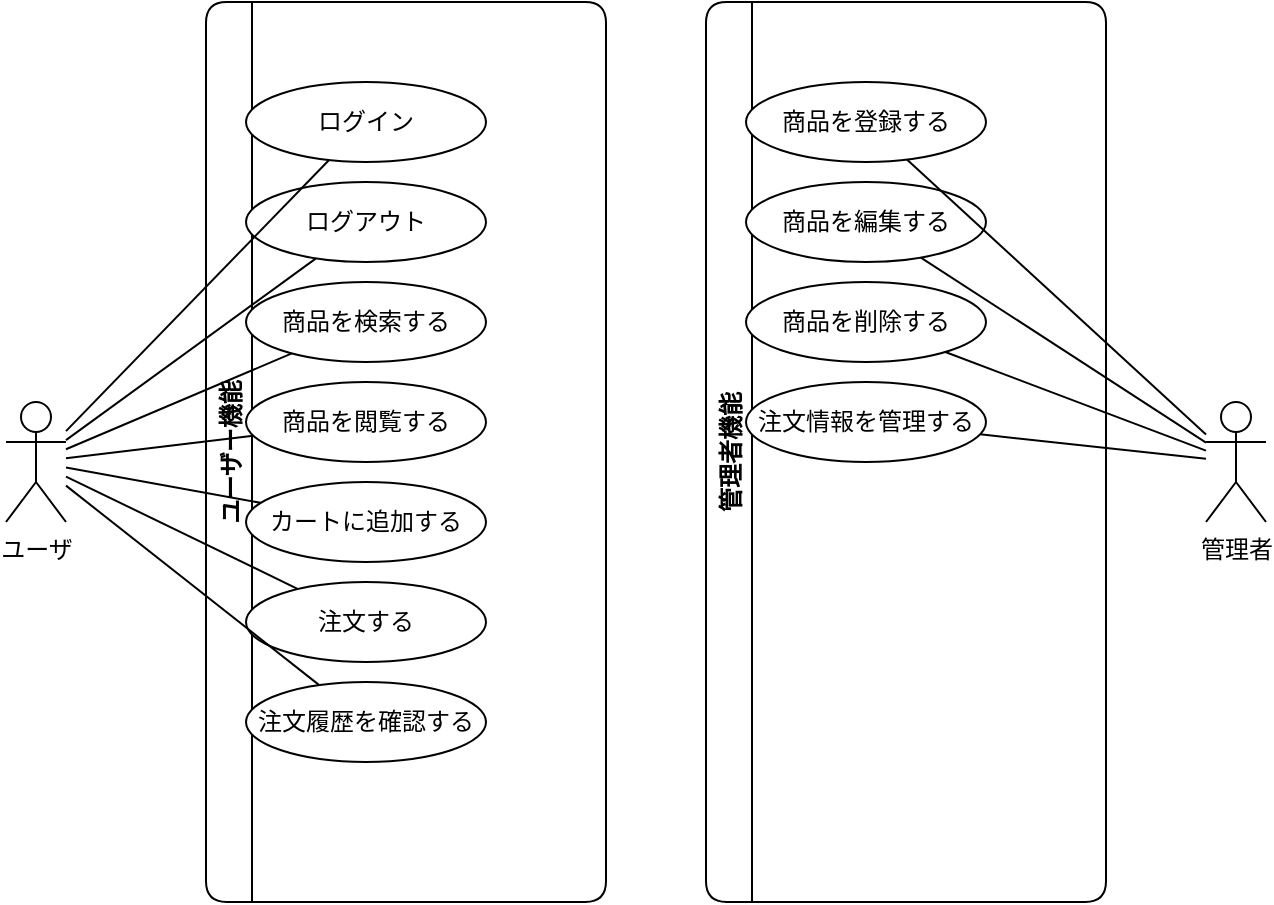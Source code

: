 <mxfile version="28.2.2" editor="www.diagrams.net">
  <diagram id="usecase_ec" name="ページ1">
    <mxGraphModel dx="1176" dy="713" grid="1" gridSize="10" guides="1" tooltips="1" connect="1" arrows="1" fold="1" page="1" pageScale="1" pageWidth="827" pageHeight="1169" math="0" shadow="0">
      <root>
        <mxCell id="0"/>
        <mxCell id="1" parent="0"/>

        <!-- アクター -->
        <mxCell id="user" value="ユーザ" style="shape=umlActor;verticalLabelPosition=bottom;verticalAlign=top;html=1;" vertex="1" parent="1">
          <mxGeometry x="100" y="300" width="30" height="60" as="geometry"/>
        </mxCell>
        <mxCell id="admin" value="管理者" style="shape=umlActor;verticalLabelPosition=bottom;verticalAlign=top;html=1;" vertex="1" parent="1">
          <mxGeometry x="700" y="300" width="30" height="60" as="geometry"/>
        </mxCell>

        <!-- ユーザー機能 -->
        <mxCell id="user_system" value="ユーザー機能" style="swimlane;fontStyle=1;childLayout=stackLayout;horizontal=0;rounded=1;horizontalStack=0;resizeParent=1;collapsible=0;" vertex="1" parent="1">
          <mxGeometry x="200" y="100" width="200" height="450" as="geometry"/>
        </mxCell>

        <!-- 管理者機能 -->
        <mxCell id="admin_system" value="管理者機能" style="swimlane;fontStyle=1;childLayout=stackLayout;horizontal=0;rounded=1;horizontalStack=0;resizeParent=1;collapsible=0;" vertex="1" parent="1">
          <mxGeometry x="450" y="100" width="200" height="450" as="geometry"/>
        </mxCell>

        <!-- ユースケース（ユーザー側） -->
        <mxCell id="uc01" value="ログイン" style="ellipse;whiteSpace=wrap;html=1;" vertex="1" parent="user_system">
          <mxGeometry x="20" y="40" width="120" height="40" as="geometry"/>
        </mxCell>
        <mxCell id="uc02" value="ログアウト" style="ellipse;whiteSpace=wrap;html=1;" vertex="1" parent="user_system">
          <mxGeometry x="20" y="90" width="120" height="40" as="geometry"/>
        </mxCell>
        <mxCell id="uc03" value="商品を検索する" style="ellipse;whiteSpace=wrap;html=1;" vertex="1" parent="user_system">
          <mxGeometry x="20" y="140" width="120" height="40" as="geometry"/>
        </mxCell>
        <mxCell id="uc04" value="商品を閲覧する" style="ellipse;whiteSpace=wrap;html=1;" vertex="1" parent="user_system">
          <mxGeometry x="20" y="190" width="120" height="40" as="geometry"/>
        </mxCell>
        <mxCell id="uc05" value="カートに追加する" style="ellipse;whiteSpace=wrap;html=1;" vertex="1" parent="user_system">
          <mxGeometry x="20" y="240" width="120" height="40" as="geometry"/>
        </mxCell>
        <mxCell id="uc06" value="注文する" style="ellipse;whiteSpace=wrap;html=1;" vertex="1" parent="user_system">
          <mxGeometry x="20" y="290" width="120" height="40" as="geometry"/>
        </mxCell>
        <mxCell id="uc07" value="注文履歴を確認する" style="ellipse;whiteSpace=wrap;html=1;" vertex="1" parent="user_system">
          <mxGeometry x="20" y="340" width="120" height="40" as="geometry"/>
        </mxCell>

        <!-- ユースケース（管理者側） -->
        <mxCell id="uc08" value="商品を登録する" style="ellipse;whiteSpace=wrap;html=1;" vertex="1" parent="admin_system">
          <mxGeometry x="20" y="40" width="120" height="40" as="geometry"/>
        </mxCell>
        <mxCell id="uc09" value="商品を編集する" style="ellipse;whiteSpace=wrap;html=1;" vertex="1" parent="admin_system">
          <mxGeometry x="20" y="90" width="120" height="40" as="geometry"/>
        </mxCell>
        <mxCell id="uc10" value="商品を削除する" style="ellipse;whiteSpace=wrap;html=1;" vertex="1" parent="admin_system">
          <mxGeometry x="20" y="140" width="120" height="40" as="geometry"/>
        </mxCell>
        <mxCell id="uc11" value="注文情報を管理する" style="ellipse;whiteSpace=wrap;html=1;" vertex="1" parent="admin_system">
          <mxGeometry x="20" y="190" width="120" height="40" as="geometry"/>
        </mxCell>

        <!-- 関連線 -->
        <mxCell id="edge1" style="endArrow=none;html=1;" edge="1" parent="1" source="user" target="uc01"><mxGeometry relative="1" as="geometry"/></mxCell>
        <mxCell id="edge2" style="endArrow=none;html=1;" edge="1" parent="1" source="user" target="uc02"><mxGeometry relative="1" as="geometry"/></mxCell>
        <mxCell id="edge3" style="endArrow=none;html=1;" edge="1" parent="1" source="user" target="uc03"><mxGeometry relative="1" as="geometry"/></mxCell>
        <mxCell id="edge4" style="endArrow=none;html=1;" edge="1" parent="1" source="user" target="uc04"><mxGeometry relative="1" as="geometry"/></mxCell>
        <mxCell id="edge5" style="endArrow=none;html=1;" edge="1" parent="1" source="user" target="uc05"><mxGeometry relative="1" as="geometry"/></mxCell>
        <mxCell id="edge6" style="endArrow=none;html=1;" edge="1" parent="1" source="user" target="uc06"><mxGeometry relative="1" as="geometry"/></mxCell>
        <mxCell id="edge7" style="endArrow=none;html=1;" edge="1" parent="1" source="user" target="uc07"><mxGeometry relative="1" as="geometry"/></mxCell>

        <mxCell id="edge8" style="endArrow=none;html=1;" edge="1" parent="1" source="admin" target="uc08"><mxGeometry relative="1" as="geometry"/></mxCell>
        <mxCell id="edge9" style="endArrow=none;html=1;" edge="1" parent="1" source="admin" target="uc09"><mxGeometry relative="1" as="geometry"/></mxCell>
        <mxCell id="edge10" style="endArrow=none;html=1;" edge="1" parent="1" source="admin" target="uc10"><mxGeometry relative="1" as="geometry"/></mxCell>
        <mxCell id="edge11" style="endArrow=none;html=1;" edge="1" parent="1" source="admin" target="uc11"><mxGeometry relative="1" as="geometry"/></mxCell>
      </root>
    </mxGraphModel>
  </diagram>
</mxfile>
